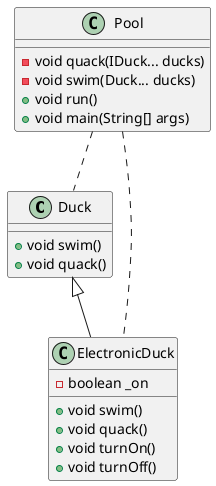 @startuml

class Duck 
{
    + void swim()
    + void quack()
}


class ElectronicDuck extends Duck
{ 
    - boolean _on
    + void swim()
    + void quack()
    + void turnOn()
    + void turnOff()
}

class Pool
{ 
    - void quack(IDuck... ducks)
    - void swim(Duck... ducks)
    + void run()
    + void main(String[] args)
}
  
Pool -. Duck
Pool -. ElectronicDuck

@enduml
